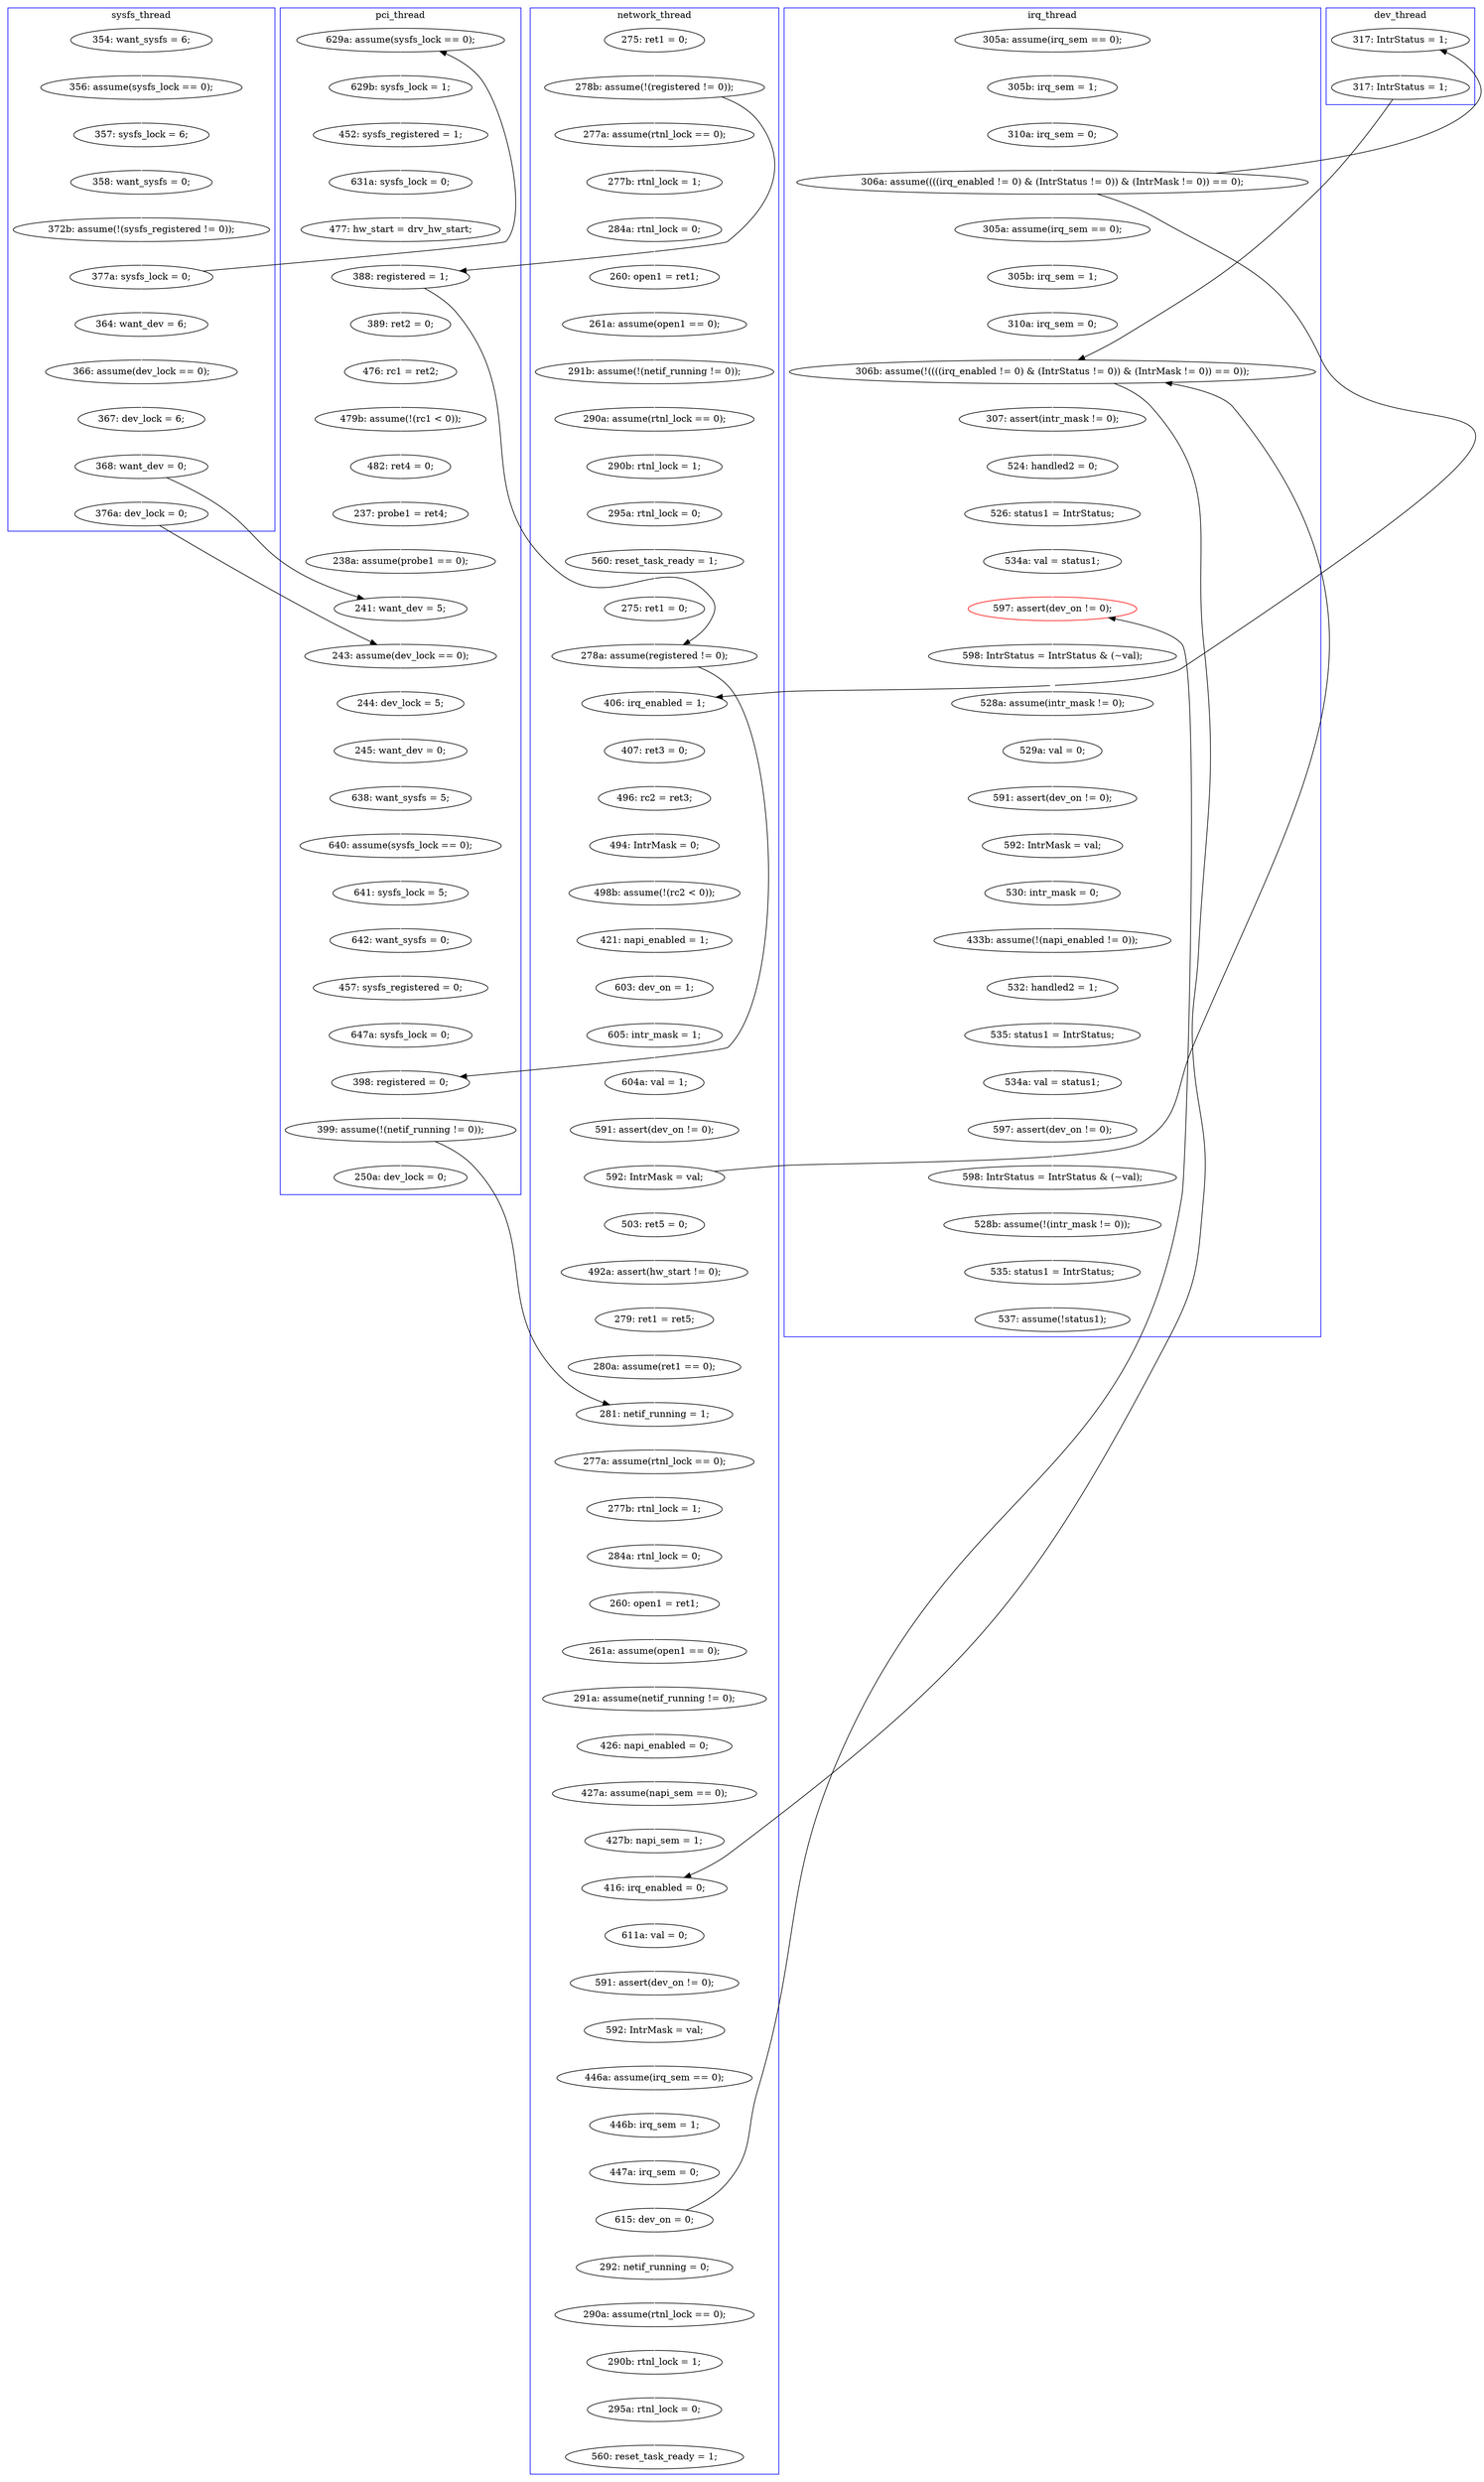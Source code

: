 digraph Counterexample {
	99 -> 100 [color = white, style = solid]
	192 -> 195 [color = white, style = solid]
	123 -> 130 [color = white, style = solid]
	60 -> 65 [color = white, style = solid]
	145 -> 155 [color = white, style = solid]
	65 -> 67 [color = white, style = solid]
	228 -> 229 [color = white, style = solid]
	89 -> 92 [color = white, style = solid]
	35 -> 36 [color = white, style = solid]
	145 -> 175 [color = black, style = solid, constraint = false]
	107 -> 109 [color = white, style = solid]
	208 -> 209 [color = white, style = solid]
	59 -> 60 [color = white, style = solid]
	113 -> 114 [color = white, style = solid]
	79 -> 80 [color = white, style = solid]
	233 -> 239 [color = white, style = solid]
	53 -> 54 [color = white, style = solid]
	274 -> 275 [color = white, style = solid]
	49 -> 51 [color = white, style = solid]
	157 -> 159 [color = white, style = solid]
	67 -> 69 [color = white, style = solid]
	94 -> 99 [color = white, style = solid]
	90 -> 189 [color = white, style = solid]
	100 -> 101 [color = white, style = solid]
	90 -> 125 [color = black, style = solid, constraint = false]
	52 -> 53 [color = white, style = solid]
	169 -> 170 [color = white, style = solid]
	229 -> 233 [color = white, style = solid]
	186 -> 187 [color = white, style = solid]
	131 -> 132 [color = white, style = solid]
	34 -> 35 [color = white, style = solid]
	180 -> 183 [color = white, style = solid]
	286 -> 287 [color = white, style = solid]
	184 -> 185 [color = white, style = solid]
	90 -> 155 [color = black, style = solid, constraint = false]
	119 -> 123 [color = white, style = solid]
	207 -> 208 [color = white, style = solid]
	251 -> 255 [color = white, style = solid]
	101 -> 102 [color = white, style = solid]
	51 -> 52 [color = white, style = solid]
	214 -> 219 [color = white, style = solid]
	48 -> 78 [color = black, style = solid, constraint = false]
	170 -> 172 [color = white, style = solid]
	195 -> 200 [color = white, style = solid]
	187 -> 192 [color = white, style = solid]
	202 -> 213 [color = white, style = solid]
	168 -> 169 [color = white, style = solid]
	246 -> 247 [color = white, style = solid]
	240 -> 250 [color = white, style = solid]
	223 -> 235 [color = white, style = solid]
	47 -> 59 [color = black, style = solid, constraint = false]
	78 -> 145 [color = black, style = solid, constraint = false]
	179 -> 180 [color = white, style = solid]
	222 -> 228 [color = white, style = solid]
	102 -> 107 [color = white, style = solid]
	235 -> 237 [color = white, style = solid]
	247 -> 266 [color = white, style = solid]
	164 -> 168 [color = white, style = solid]
	109 -> 175 [color = white, style = solid]
	161 -> 164 [color = white, style = solid]
	213 -> 214 [color = black, style = solid, constraint = false]
	244 -> 245 [color = white, style = solid]
	283 -> 286 [color = white, style = solid]
	80 -> 83 [color = white, style = solid]
	280 -> 283 [color = white, style = solid]
	78 -> 79 [color = white, style = solid]
	137 -> 143 [color = white, style = solid]
	48 -> 113 [color = white, style = solid]
	175 -> 176 [color = white, style = solid]
	69 -> 78 [color = white, style = solid]
	219 -> 221 [color = white, style = solid]
	36 -> 37 [color = white, style = solid]
	176 -> 258 [color = white, style = solid]
	132 -> 137 [color = white, style = solid]
	172 -> 173 [color = white, style = solid]
	47 -> 49 [color = white, style = solid]
	178 -> 179 [color = white, style = solid]
	239 -> 250 [color = black, style = solid, constraint = false]
	85 -> 88 [color = white, style = solid]
	125 -> 146 [color = white, style = solid]
	114 -> 115 [color = white, style = solid]
	45 -> 48 [color = white, style = solid]
	268 -> 272 [color = white, style = solid]
	143 -> 145 [color = white, style = solid]
	275 -> 277 [color = white, style = solid]
	260 -> 261 [color = white, style = solid]
	76 -> 90 [color = white, style = solid]
	83 -> 84 [color = white, style = solid]
	70 -> 71 [color = white, style = solid]
	116 -> 119 [color = white, style = solid]
	250 -> 251 [color = white, style = solid]
	93 -> 94 [color = white, style = solid]
	173 -> 178 [color = white, style = solid]
	130 -> 131 [color = white, style = solid]
	71 -> 76 [color = white, style = solid]
	176 -> 184 [color = black, style = solid, constraint = false]
	257 -> 260 [color = white, style = solid]
	53 -> 89 [color = black, style = solid, constraint = false]
	213 -> 223 [color = white, style = solid]
	156 -> 157 [color = white, style = solid]
	279 -> 280 [color = white, style = solid]
	173 -> 213 [color = black, style = solid, constraint = false]
	39 -> 47 [color = white, style = solid]
	209 -> 214 [color = white, style = solid]
	255 -> 257 [color = white, style = solid]
	239 -> 244 [color = white, style = solid]
	237 -> 240 [color = white, style = solid]
	84 -> 85 [color = white, style = solid]
	37 -> 39 [color = white, style = solid]
	189 -> 190 [color = white, style = solid]
	277 -> 279 [color = white, style = solid]
	185 -> 186 [color = white, style = solid]
	54 -> 92 [color = black, style = solid, constraint = false]
	88 -> 89 [color = white, style = solid]
	159 -> 161 [color = white, style = solid]
	146 -> 213 [color = black, style = solid, constraint = false]
	200 -> 207 [color = white, style = solid]
	221 -> 222 [color = white, style = solid]
	245 -> 246 [color = white, style = solid]
	115 -> 116 [color = white, style = solid]
	183 -> 184 [color = white, style = solid]
	261 -> 268 [color = white, style = solid]
	155 -> 156 [color = white, style = solid]
	272 -> 274 [color = white, style = solid]
	190 -> 202 [color = white, style = solid]
	92 -> 93 [color = white, style = solid]
	subgraph cluster6 {
		label = sysfs_thread
		color = blue
		47  [label = "377a: sysfs_lock = 0;"]
		49  [label = "364: want_dev = 6;"]
		54  [label = "376a: dev_lock = 0;"]
		34  [label = "354: want_sysfs = 6;"]
		51  [label = "366: assume(dev_lock == 0);"]
		52  [label = "367: dev_lock = 6;"]
		36  [label = "357: sysfs_lock = 6;"]
		35  [label = "356: assume(sysfs_lock == 0);"]
		53  [label = "368: want_dev = 0;"]
		37  [label = "358: want_sysfs = 0;"]
		39  [label = "372b: assume(!(sysfs_registered != 0));"]
	}
	subgraph cluster1 {
		label = pci_thread
		color = blue
		69  [label = "477: hw_start = drv_hw_start;"]
		84  [label = "482: ret4 = 0;"]
		88  [label = "238a: assume(probe1 == 0);"]
		67  [label = "631a: sysfs_lock = 0;"]
		102  [label = "642: want_sysfs = 0;"]
		94  [label = "245: want_dev = 0;"]
		92  [label = "243: assume(dev_lock == 0);"]
		109  [label = "647a: sysfs_lock = 0;"]
		83  [label = "479b: assume(!(rc1 < 0));"]
		80  [label = "476: rc1 = ret2;"]
		101  [label = "641: sysfs_lock = 5;"]
		258  [label = "250a: dev_lock = 0;"]
		107  [label = "457: sysfs_registered = 0;"]
		79  [label = "389: ret2 = 0;"]
		93  [label = "244: dev_lock = 5;"]
		175  [label = "398: registered = 0;"]
		176  [label = "399: assume(!(netif_running != 0));"]
		99  [label = "638: want_sysfs = 5;"]
		65  [label = "452: sysfs_registered = 1;"]
		60  [label = "629b: sysfs_lock = 1;"]
		85  [label = "237: probe1 = ret4;"]
		100  [label = "640: assume(sysfs_lock == 0);"]
		78  [label = "388: registered = 1;"]
		59  [label = "629a: assume(sysfs_lock == 0);"]
		89  [label = "241: want_dev = 5;"]
	}
	subgraph cluster2 {
		label = network_thread
		color = blue
		159  [label = "494: IntrMask = 0;"]
		186  [label = "277b: rtnl_lock = 1;"]
		221  [label = "591: assert(dev_on != 0);"]
		209  [label = "427b: napi_sem = 1;"]
		187  [label = "284a: rtnl_lock = 0;"]
		114  [label = "277b: rtnl_lock = 1;"]
		183  [label = "280a: assume(ret1 == 0);"]
		164  [label = "421: napi_enabled = 1;"]
		244  [label = "292: netif_running = 0;"]
		169  [label = "605: intr_mask = 1;"]
		246  [label = "290b: rtnl_lock = 1;"]
		168  [label = "603: dev_on = 1;"]
		172  [label = "591: assert(dev_on != 0);"]
		184  [label = "281: netif_running = 1;"]
		233  [label = "447a: irq_sem = 0;"]
		173  [label = "592: IntrMask = val;"]
		130  [label = "290a: assume(rtnl_lock == 0);"]
		239  [label = "615: dev_on = 0;"]
		179  [label = "492a: assert(hw_start != 0);"]
		156  [label = "407: ret3 = 0;"]
		48  [label = "278b: assume(!(registered != 0));"]
		180  [label = "279: ret1 = ret5;"]
		170  [label = "604a: val = 1;"]
		192  [label = "260: open1 = ret1;"]
		132  [label = "295a: rtnl_lock = 0;"]
		228  [label = "446a: assume(irq_sem == 0);"]
		143  [label = "275: ret1 = 0;"]
		266  [label = "560: reset_task_ready = 1;"]
		119  [label = "261a: assume(open1 == 0);"]
		229  [label = "446b: irq_sem = 1;"]
		131  [label = "290b: rtnl_lock = 1;"]
		247  [label = "295a: rtnl_lock = 0;"]
		208  [label = "427a: assume(napi_sem == 0);"]
		178  [label = "503: ret5 = 0;"]
		157  [label = "496: rc2 = ret3;"]
		116  [label = "260: open1 = ret1;"]
		200  [label = "291a: assume(netif_running != 0);"]
		161  [label = "498b: assume(!(rc2 < 0));"]
		245  [label = "290a: assume(rtnl_lock == 0);"]
		137  [label = "560: reset_task_ready = 1;"]
		115  [label = "284a: rtnl_lock = 0;"]
		222  [label = "592: IntrMask = val;"]
		145  [label = "278a: assume(registered != 0);"]
		214  [label = "416: irq_enabled = 0;"]
		113  [label = "277a: assume(rtnl_lock == 0);"]
		207  [label = "426: napi_enabled = 0;"]
		185  [label = "277a: assume(rtnl_lock == 0);"]
		123  [label = "291b: assume(!(netif_running != 0));"]
		195  [label = "261a: assume(open1 == 0);"]
		155  [label = "406: irq_enabled = 1;"]
		45  [label = "275: ret1 = 0;"]
		219  [label = "611a: val = 0;"]
	}
	subgraph cluster7 {
		label = dev_thread
		color = blue
		125  [label = "317: IntrStatus = 1;"]
		146  [label = "317: IntrStatus = 1;"]
	}
	subgraph cluster3 {
		label = irq_thread
		color = blue
		76  [label = "310a: irq_sem = 0;"]
		235  [label = "524: handled2 = 0;"]
		283  [label = "528b: assume(!(intr_mask != 0));"]
		277  [label = "534a: val = status1;"]
		213  [label = "306b: assume(!((((irq_enabled != 0) & (IntrStatus != 0)) & (IntrMask != 0)) == 0));"]
		287  [label = "537: assume(!status1);"]
		71  [label = "305b: irq_sem = 1;"]
		190  [label = "305b: irq_sem = 1;"]
		202  [label = "310a: irq_sem = 0;"]
		279  [label = "597: assert(dev_on != 0);"]
		90  [label = "306a: assume((((irq_enabled != 0) & (IntrStatus != 0)) & (IntrMask != 0)) == 0);"]
		240  [label = "534a: val = status1;"]
		251  [label = "598: IntrStatus = IntrStatus & (~val);"]
		250  [label = "597: assert(dev_on != 0);", color = red]
		268  [label = "530: intr_mask = 0;"]
		260  [label = "591: assert(dev_on != 0);"]
		70  [label = "305a: assume(irq_sem == 0);"]
		274  [label = "532: handled2 = 1;"]
		286  [label = "535: status1 = IntrStatus;"]
		272  [label = "433b: assume(!(napi_enabled != 0));"]
		255  [label = "528a: assume(intr_mask != 0);"]
		275  [label = "535: status1 = IntrStatus;"]
		223  [label = "307: assert(intr_mask != 0);"]
		189  [label = "305a: assume(irq_sem == 0);"]
		261  [label = "592: IntrMask = val;"]
		257  [label = "529a: val = 0;"]
		237  [label = "526: status1 = IntrStatus;"]
		280  [label = "598: IntrStatus = IntrStatus & (~val);"]
	}
}